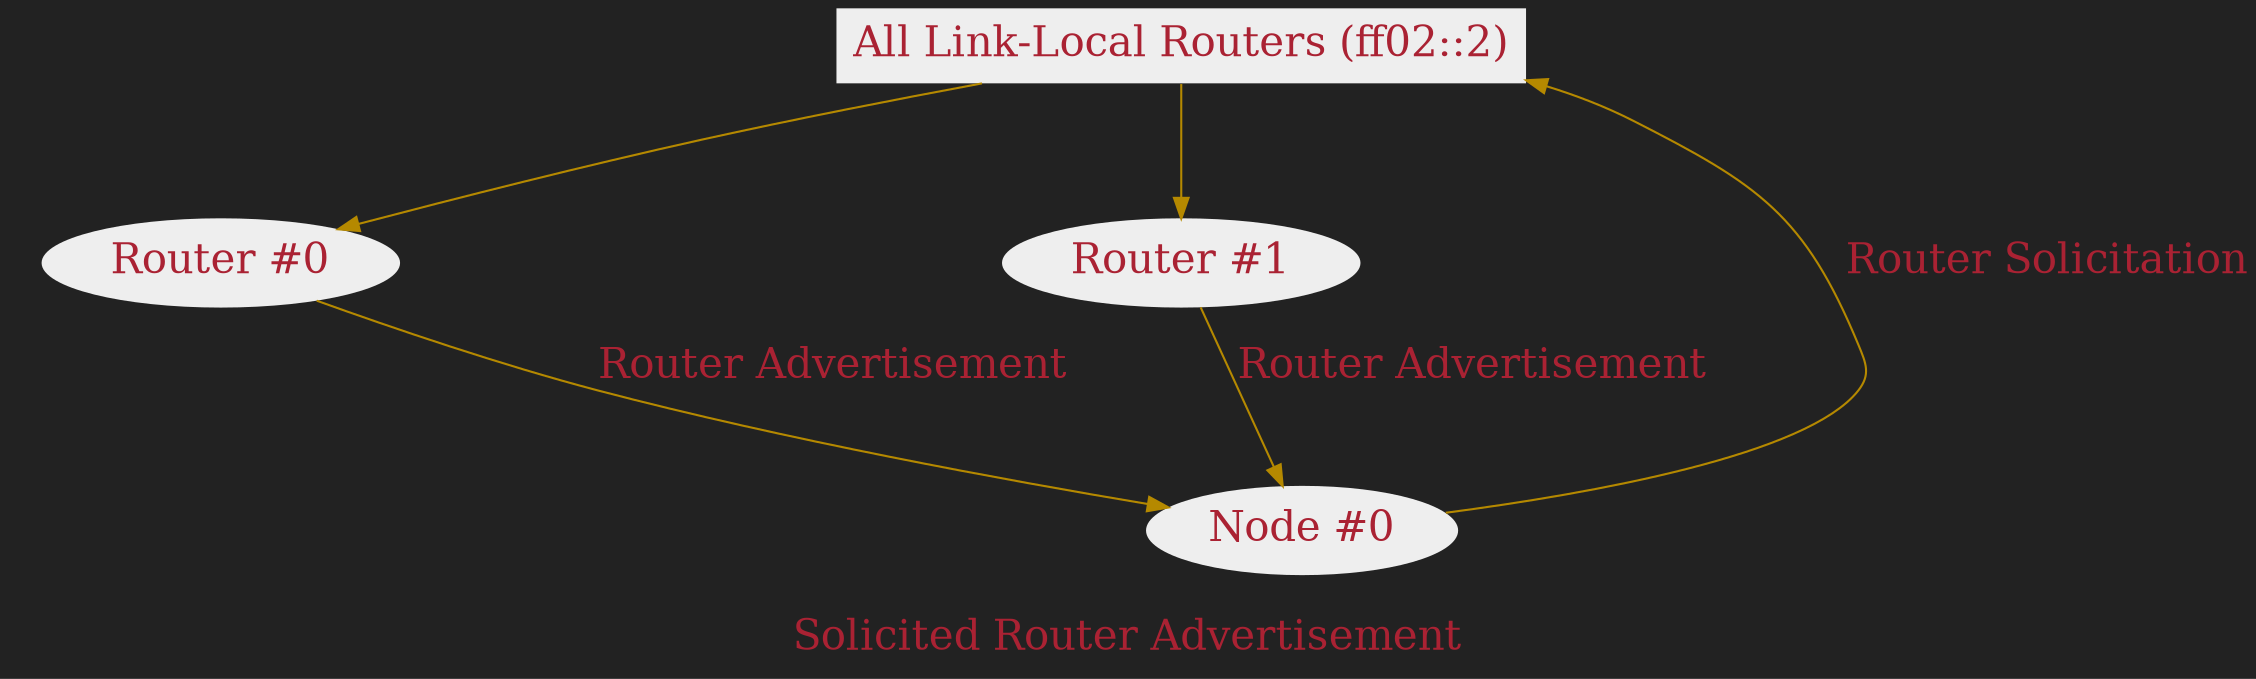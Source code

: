 digraph SRA {
    label="Solicited Router Advertisement"
    compound=true
    splines=true
    nodesep=4
    color=none
    fontcolor="#aa2233"
    fontsize=20
    bgcolor="#222222"
    edge[color="#b58900", fontcolor="#aa2233", fontsize=20]
    node[fontcolor="#aa2233", fontsize=20]
    subgraph cluster0 {
        style="invis"
        label="Routers"
        router0[
            label="Router #0"
            style=filled
            color=none
            fillcolor="#eeeeee"
        ]
        router1[
            label="Router #1"
            style=filled
            color=none
            fillcolor="#eeeeee"
        ]
    }
    all_routers[
        label="All Link-Local Routers (ff02::2)"
        style=filled
        color=none
        fillcolor="#eeeeee"
        shape=rectangle
    ]
    subgraph cluster1 {
        label="Nodes"
        style="invis"
        node0[
            label="Node #0"
            style=filled
            color=none
            fillcolor="#eeeeee"
        ]
    }
    node0 -> all_routers[label="Router Solicitation"]
    all_routers -> router0
    all_routers -> router1
    router0 -> node0[label="Router Advertisement"]
    router1 -> node0[label="Router Advertisement"]
}
